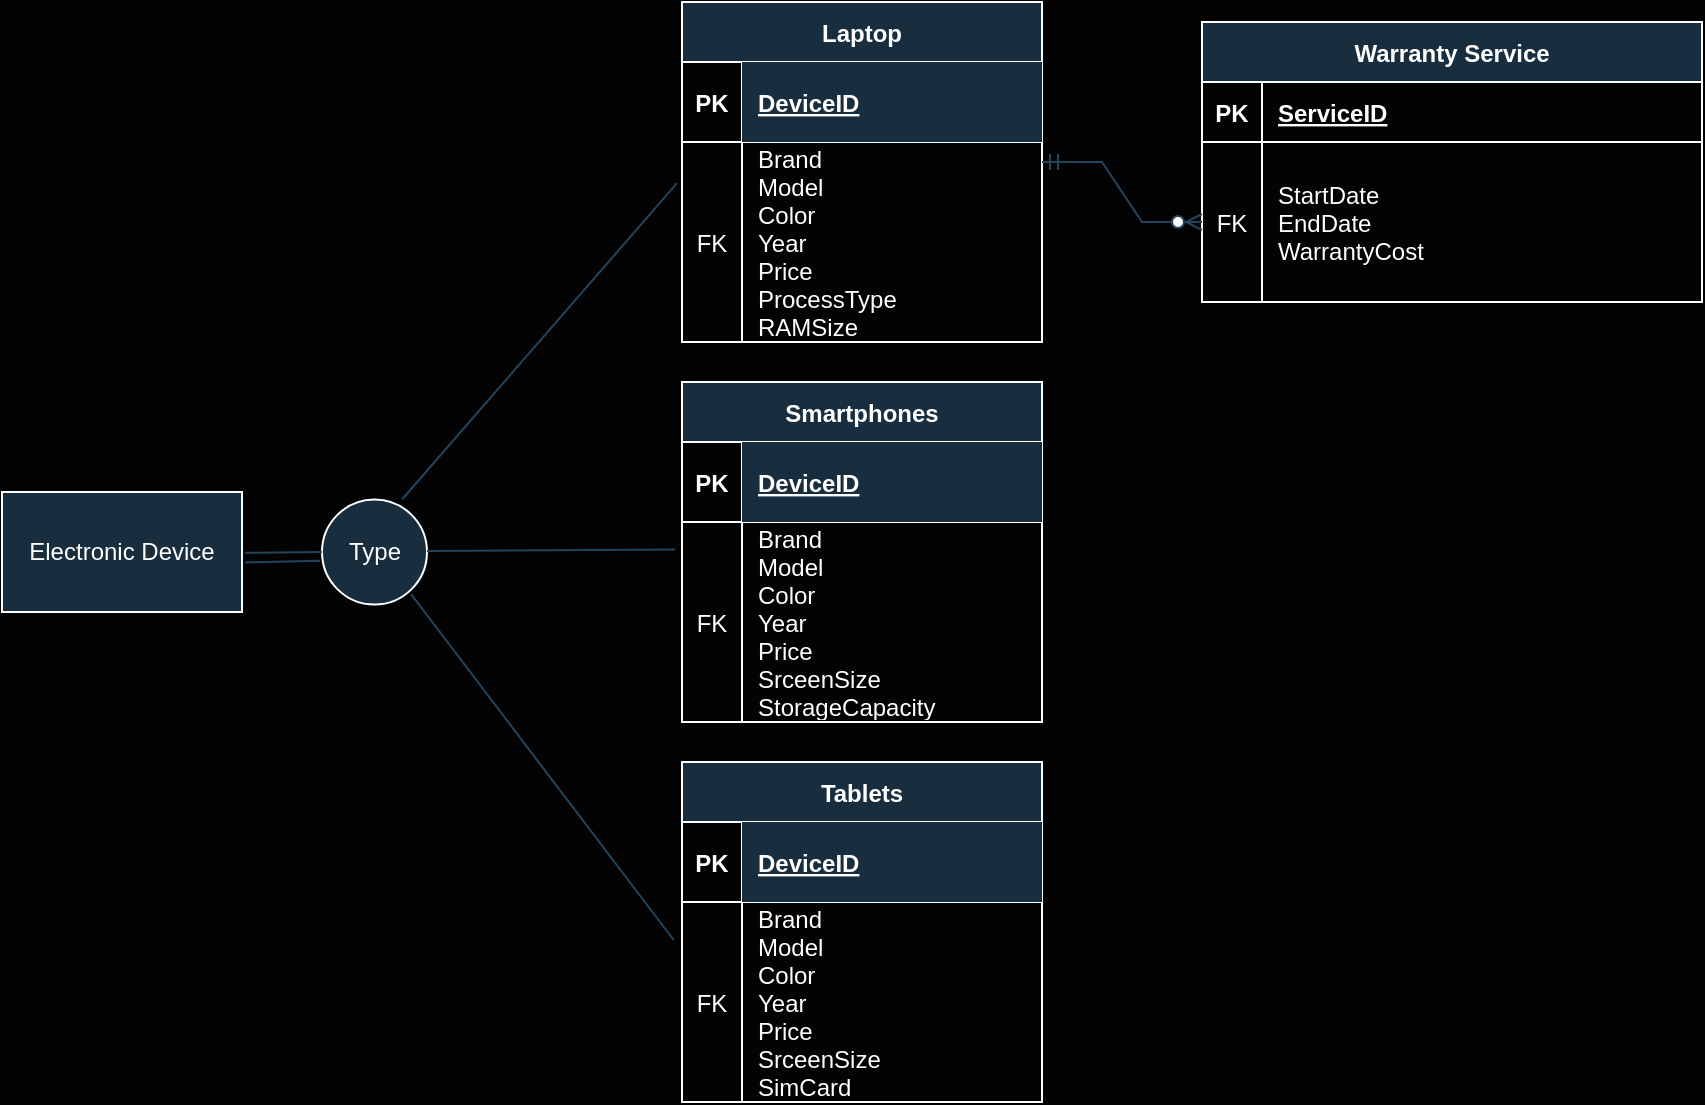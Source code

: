 <mxfile version="22.1.11" type="github">
  <diagram id="R2lEEEUBdFMjLlhIrx00" name="Page-1">
    <mxGraphModel dx="2160" dy="801" grid="0" gridSize="1" guides="0" tooltips="1" connect="0" arrows="1" fold="1" page="1" pageScale="1" pageWidth="850" pageHeight="1100" background="#030303" math="0" shadow="0" extFonts="Permanent Marker^https://fonts.googleapis.com/css?family=Permanent+Marker">
      <root>
        <mxCell id="0" />
        <mxCell id="1" parent="0" />
        <mxCell id="C-vyLk0tnHw3VtMMgP7b-2" value="Warranty Service" style="shape=table;startSize=30;container=1;collapsible=1;childLayout=tableLayout;fixedRows=1;rowLines=0;fontStyle=1;align=center;resizeLast=1;labelBackgroundColor=none;fillColor=#182E3E;strokeColor=#FFFFFF;fontColor=#FFFFFF;" parent="1" vertex="1">
          <mxGeometry x="330" y="130" width="250" height="140" as="geometry" />
        </mxCell>
        <mxCell id="C-vyLk0tnHw3VtMMgP7b-3" value="" style="shape=partialRectangle;collapsible=0;dropTarget=0;pointerEvents=0;fillColor=none;points=[[0,0.5],[1,0.5]];portConstraint=eastwest;top=0;left=0;right=0;bottom=1;labelBackgroundColor=none;strokeColor=#FFFFFF;fontColor=#FFFFFF;" parent="C-vyLk0tnHw3VtMMgP7b-2" vertex="1">
          <mxGeometry y="30" width="250" height="30" as="geometry" />
        </mxCell>
        <mxCell id="C-vyLk0tnHw3VtMMgP7b-4" value="PK" style="shape=partialRectangle;overflow=hidden;connectable=0;fillColor=none;top=0;left=0;bottom=0;right=0;fontStyle=1;labelBackgroundColor=none;strokeColor=#FFFFFF;fontColor=#FFFFFF;" parent="C-vyLk0tnHw3VtMMgP7b-3" vertex="1">
          <mxGeometry width="30" height="30" as="geometry">
            <mxRectangle width="30" height="30" as="alternateBounds" />
          </mxGeometry>
        </mxCell>
        <mxCell id="C-vyLk0tnHw3VtMMgP7b-5" value="ServiceID" style="shape=partialRectangle;overflow=hidden;connectable=0;fillColor=none;top=0;left=0;bottom=0;right=0;align=left;spacingLeft=6;fontStyle=5;labelBackgroundColor=none;strokeColor=#FFFFFF;fontColor=#FFFFFF;" parent="C-vyLk0tnHw3VtMMgP7b-3" vertex="1">
          <mxGeometry x="30" width="220" height="30" as="geometry">
            <mxRectangle width="220" height="30" as="alternateBounds" />
          </mxGeometry>
        </mxCell>
        <mxCell id="C-vyLk0tnHw3VtMMgP7b-6" value="" style="shape=partialRectangle;collapsible=0;dropTarget=0;pointerEvents=0;fillColor=none;points=[[0,0.5],[1,0.5]];portConstraint=eastwest;top=0;left=0;right=0;bottom=0;labelBackgroundColor=none;strokeColor=#FFFFFF;fontColor=#FFFFFF;" parent="C-vyLk0tnHw3VtMMgP7b-2" vertex="1">
          <mxGeometry y="60" width="250" height="80" as="geometry" />
        </mxCell>
        <mxCell id="C-vyLk0tnHw3VtMMgP7b-7" value="FK" style="shape=partialRectangle;overflow=hidden;connectable=0;fillColor=none;top=0;left=0;bottom=0;right=0;labelBackgroundColor=none;strokeColor=#FFFFFF;fontColor=#FFFFFF;" parent="C-vyLk0tnHw3VtMMgP7b-6" vertex="1">
          <mxGeometry width="30" height="80" as="geometry">
            <mxRectangle width="30" height="80" as="alternateBounds" />
          </mxGeometry>
        </mxCell>
        <mxCell id="C-vyLk0tnHw3VtMMgP7b-8" value="StartDate&#xa;EndDate&#xa;WarrantyCost" style="shape=partialRectangle;overflow=hidden;connectable=0;fillColor=none;top=0;left=0;bottom=0;right=0;align=left;spacingLeft=6;labelBackgroundColor=none;strokeColor=#FFFFFF;fontColor=#FFFFFF;" parent="C-vyLk0tnHw3VtMMgP7b-6" vertex="1">
          <mxGeometry x="30" width="220" height="80" as="geometry">
            <mxRectangle width="220" height="80" as="alternateBounds" />
          </mxGeometry>
        </mxCell>
        <mxCell id="C-vyLk0tnHw3VtMMgP7b-23" value="Laptop" style="shape=table;startSize=30;container=1;collapsible=1;childLayout=tableLayout;fixedRows=1;rowLines=0;fontStyle=1;align=center;resizeLast=1;fillColor=#182E3E;fontColor=#FFFFFF;labelBackgroundColor=none;strokeColor=#FFFFFF;" parent="1" vertex="1">
          <mxGeometry x="70" y="120" width="180" height="170" as="geometry" />
        </mxCell>
        <mxCell id="C-vyLk0tnHw3VtMMgP7b-24" value="" style="shape=partialRectangle;collapsible=0;dropTarget=0;pointerEvents=0;fillColor=none;points=[[0,0.5],[1,0.5]];portConstraint=eastwest;top=0;left=0;right=0;bottom=1;labelBackgroundColor=none;strokeColor=#FFFFFF;fontColor=#FFFFFF;" parent="C-vyLk0tnHw3VtMMgP7b-23" vertex="1">
          <mxGeometry y="30" width="180" height="40" as="geometry" />
        </mxCell>
        <mxCell id="C-vyLk0tnHw3VtMMgP7b-25" value="PK" style="shape=partialRectangle;overflow=hidden;connectable=0;fillColor=none;top=0;left=0;bottom=0;right=0;fontStyle=1;labelBackgroundColor=none;strokeColor=#FFFFFF;fontColor=#FFFFFF;" parent="C-vyLk0tnHw3VtMMgP7b-24" vertex="1">
          <mxGeometry width="30" height="40" as="geometry">
            <mxRectangle width="30" height="40" as="alternateBounds" />
          </mxGeometry>
        </mxCell>
        <mxCell id="C-vyLk0tnHw3VtMMgP7b-26" value="DeviceID" style="shape=partialRectangle;overflow=hidden;connectable=0;fillColor=#182E3E;top=0;left=0;bottom=0;right=0;align=left;spacingLeft=6;fontStyle=5;labelBackgroundColor=none;strokeColor=#FFFFFF;fontColor=#FFFFFF;" parent="C-vyLk0tnHw3VtMMgP7b-24" vertex="1">
          <mxGeometry x="30" width="150" height="40" as="geometry">
            <mxRectangle width="150" height="40" as="alternateBounds" />
          </mxGeometry>
        </mxCell>
        <mxCell id="C-vyLk0tnHw3VtMMgP7b-27" value="" style="shape=partialRectangle;collapsible=0;dropTarget=0;pointerEvents=0;fillColor=none;points=[[0,0.5],[1,0.5]];portConstraint=eastwest;top=0;left=0;right=0;bottom=0;labelBackgroundColor=none;strokeColor=#FFFFFF;fontColor=#FFFFFF;" parent="C-vyLk0tnHw3VtMMgP7b-23" vertex="1">
          <mxGeometry y="70" width="180" height="100" as="geometry" />
        </mxCell>
        <mxCell id="C-vyLk0tnHw3VtMMgP7b-28" value="FK" style="shape=partialRectangle;overflow=hidden;connectable=0;fillColor=none;top=0;left=0;bottom=0;right=0;labelBackgroundColor=none;strokeColor=#FFFFFF;fontColor=#FFFFFF;" parent="C-vyLk0tnHw3VtMMgP7b-27" vertex="1">
          <mxGeometry width="30" height="100" as="geometry">
            <mxRectangle width="30" height="100" as="alternateBounds" />
          </mxGeometry>
        </mxCell>
        <mxCell id="C-vyLk0tnHw3VtMMgP7b-29" value="Brand&#xa;Model&#xa;Color&#xa;Year&#xa;Price&#xa;ProcessType&#xa;RAMSize&#xa;" style="shape=partialRectangle;overflow=hidden;connectable=0;fillColor=none;top=0;left=0;bottom=0;right=0;align=left;spacingLeft=6;labelBackgroundColor=none;strokeColor=#FFFFFF;fontColor=#FFFFFF;" parent="C-vyLk0tnHw3VtMMgP7b-27" vertex="1">
          <mxGeometry x="30" width="150" height="100" as="geometry">
            <mxRectangle width="150" height="100" as="alternateBounds" />
          </mxGeometry>
        </mxCell>
        <mxCell id="kAKSx6He3NFvAquy31Vt-19" value="Smartphones" style="shape=table;startSize=30;container=1;collapsible=1;childLayout=tableLayout;fixedRows=1;rowLines=0;fontStyle=1;align=center;resizeLast=1;fillColor=#182E3E;fontColor=#FFFFFF;labelBackgroundColor=none;strokeColor=#FFFFFF;" vertex="1" parent="1">
          <mxGeometry x="70" y="310" width="180" height="170" as="geometry" />
        </mxCell>
        <mxCell id="kAKSx6He3NFvAquy31Vt-20" value="" style="shape=partialRectangle;collapsible=0;dropTarget=0;pointerEvents=0;fillColor=none;points=[[0,0.5],[1,0.5]];portConstraint=eastwest;top=0;left=0;right=0;bottom=1;labelBackgroundColor=none;strokeColor=#FFFFFF;fontColor=#FFFFFF;" vertex="1" parent="kAKSx6He3NFvAquy31Vt-19">
          <mxGeometry y="30" width="180" height="40" as="geometry" />
        </mxCell>
        <mxCell id="kAKSx6He3NFvAquy31Vt-21" value="PK" style="shape=partialRectangle;overflow=hidden;connectable=0;fillColor=none;top=0;left=0;bottom=0;right=0;fontStyle=1;labelBackgroundColor=none;strokeColor=#FFFFFF;fontColor=#FFFFFF;" vertex="1" parent="kAKSx6He3NFvAquy31Vt-20">
          <mxGeometry width="30" height="40" as="geometry">
            <mxRectangle width="30" height="40" as="alternateBounds" />
          </mxGeometry>
        </mxCell>
        <mxCell id="kAKSx6He3NFvAquy31Vt-22" value="DeviceID" style="shape=partialRectangle;overflow=hidden;connectable=0;fillColor=#182E3E;top=0;left=0;bottom=0;right=0;align=left;spacingLeft=6;fontStyle=5;labelBackgroundColor=none;strokeColor=#FFFFFF;fontColor=#FFFFFF;" vertex="1" parent="kAKSx6He3NFvAquy31Vt-20">
          <mxGeometry x="30" width="150" height="40" as="geometry">
            <mxRectangle width="150" height="40" as="alternateBounds" />
          </mxGeometry>
        </mxCell>
        <mxCell id="kAKSx6He3NFvAquy31Vt-23" value="" style="shape=partialRectangle;collapsible=0;dropTarget=0;pointerEvents=0;fillColor=none;points=[[0,0.5],[1,0.5]];portConstraint=eastwest;top=0;left=0;right=0;bottom=0;labelBackgroundColor=none;strokeColor=#FFFFFF;fontColor=#FFFFFF;" vertex="1" parent="kAKSx6He3NFvAquy31Vt-19">
          <mxGeometry y="70" width="180" height="100" as="geometry" />
        </mxCell>
        <mxCell id="kAKSx6He3NFvAquy31Vt-24" value="FK" style="shape=partialRectangle;overflow=hidden;connectable=0;fillColor=none;top=0;left=0;bottom=0;right=0;labelBackgroundColor=none;strokeColor=#FFFFFF;fontColor=#FFFFFF;" vertex="1" parent="kAKSx6He3NFvAquy31Vt-23">
          <mxGeometry width="30" height="100" as="geometry">
            <mxRectangle width="30" height="100" as="alternateBounds" />
          </mxGeometry>
        </mxCell>
        <mxCell id="kAKSx6He3NFvAquy31Vt-25" value="Brand&#xa;Model&#xa;Color&#xa;Year&#xa;Price&#xa;SrceenSize&#xa;StorageCapacity" style="shape=partialRectangle;overflow=hidden;connectable=0;fillColor=none;top=0;left=0;bottom=0;right=0;align=left;spacingLeft=6;labelBackgroundColor=none;strokeColor=#FFFFFF;fontColor=#FFFFFF;" vertex="1" parent="kAKSx6He3NFvAquy31Vt-23">
          <mxGeometry x="30" width="150" height="100" as="geometry">
            <mxRectangle width="150" height="100" as="alternateBounds" />
          </mxGeometry>
        </mxCell>
        <mxCell id="kAKSx6He3NFvAquy31Vt-26" value="Tablets" style="shape=table;startSize=30;container=1;collapsible=1;childLayout=tableLayout;fixedRows=1;rowLines=0;fontStyle=1;align=center;resizeLast=1;fillColor=#182E3E;fontColor=#FFFFFF;labelBackgroundColor=none;strokeColor=#FFFFFF;" vertex="1" parent="1">
          <mxGeometry x="70" y="500" width="180" height="170" as="geometry" />
        </mxCell>
        <mxCell id="kAKSx6He3NFvAquy31Vt-27" value="" style="shape=partialRectangle;collapsible=0;dropTarget=0;pointerEvents=0;fillColor=none;points=[[0,0.5],[1,0.5]];portConstraint=eastwest;top=0;left=0;right=0;bottom=1;labelBackgroundColor=none;strokeColor=#FFFFFF;fontColor=#FFFFFF;" vertex="1" parent="kAKSx6He3NFvAquy31Vt-26">
          <mxGeometry y="30" width="180" height="40" as="geometry" />
        </mxCell>
        <mxCell id="kAKSx6He3NFvAquy31Vt-28" value="PK" style="shape=partialRectangle;overflow=hidden;connectable=0;fillColor=none;top=0;left=0;bottom=0;right=0;fontStyle=1;labelBackgroundColor=none;strokeColor=#FFFFFF;fontColor=#FFFFFF;" vertex="1" parent="kAKSx6He3NFvAquy31Vt-27">
          <mxGeometry width="30" height="40" as="geometry">
            <mxRectangle width="30" height="40" as="alternateBounds" />
          </mxGeometry>
        </mxCell>
        <mxCell id="kAKSx6He3NFvAquy31Vt-29" value="DeviceID" style="shape=partialRectangle;overflow=hidden;connectable=0;fillColor=#182E3E;top=0;left=0;bottom=0;right=0;align=left;spacingLeft=6;fontStyle=5;labelBackgroundColor=none;strokeColor=#FFFFFF;fontColor=#FFFFFF;" vertex="1" parent="kAKSx6He3NFvAquy31Vt-27">
          <mxGeometry x="30" width="150" height="40" as="geometry">
            <mxRectangle width="150" height="40" as="alternateBounds" />
          </mxGeometry>
        </mxCell>
        <mxCell id="kAKSx6He3NFvAquy31Vt-30" value="" style="shape=partialRectangle;collapsible=0;dropTarget=0;pointerEvents=0;fillColor=none;points=[[0,0.5],[1,0.5]];portConstraint=eastwest;top=0;left=0;right=0;bottom=0;labelBackgroundColor=none;strokeColor=#FFFFFF;fontColor=#FFFFFF;" vertex="1" parent="kAKSx6He3NFvAquy31Vt-26">
          <mxGeometry y="70" width="180" height="100" as="geometry" />
        </mxCell>
        <mxCell id="kAKSx6He3NFvAquy31Vt-31" value="FK" style="shape=partialRectangle;overflow=hidden;connectable=0;fillColor=none;top=0;left=0;bottom=0;right=0;labelBackgroundColor=none;strokeColor=#FFFFFF;fontColor=#FFFFFF;" vertex="1" parent="kAKSx6He3NFvAquy31Vt-30">
          <mxGeometry width="30" height="100" as="geometry">
            <mxRectangle width="30" height="100" as="alternateBounds" />
          </mxGeometry>
        </mxCell>
        <mxCell id="kAKSx6He3NFvAquy31Vt-32" value="Brand&#xa;Model&#xa;Color&#xa;Year&#xa;Price&#xa;SrceenSize&#xa;SimCard" style="shape=partialRectangle;overflow=hidden;connectable=0;fillColor=none;top=0;left=0;bottom=0;right=0;align=left;spacingLeft=6;labelBackgroundColor=none;strokeColor=#FFFFFF;fontColor=#FFFFFF;" vertex="1" parent="kAKSx6He3NFvAquy31Vt-30">
          <mxGeometry x="30" width="150" height="100" as="geometry">
            <mxRectangle width="150" height="100" as="alternateBounds" />
          </mxGeometry>
        </mxCell>
        <mxCell id="kAKSx6He3NFvAquy31Vt-33" value="Electronic Device" style="rounded=0;whiteSpace=wrap;html=1;strokeColor=#FFFFFF;fontColor=#FFFFFF;fillColor=#182E3E;" vertex="1" parent="1">
          <mxGeometry x="-270" y="365" width="120" height="60" as="geometry" />
        </mxCell>
        <mxCell id="kAKSx6He3NFvAquy31Vt-35" value="Type" style="ellipse;whiteSpace=wrap;html=1;aspect=fixed;strokeColor=#FFFFFF;fontColor=#FFFFFF;fillColor=#182E3E;" vertex="1" parent="1">
          <mxGeometry x="-110" y="368.75" width="52.5" height="52.5" as="geometry" />
        </mxCell>
        <mxCell id="kAKSx6He3NFvAquy31Vt-36" value="" style="endArrow=none;html=1;rounded=0;strokeColor=#23445D;exitX=1.012;exitY=0.587;exitDx=0;exitDy=0;exitPerimeter=0;entryX=-0.019;entryY=0.584;entryDx=0;entryDy=0;entryPerimeter=0;" edge="1" parent="1" source="kAKSx6He3NFvAquy31Vt-33" target="kAKSx6He3NFvAquy31Vt-35">
          <mxGeometry width="50" height="50" relative="1" as="geometry">
            <mxPoint x="-30" y="460" as="sourcePoint" />
            <mxPoint x="20" y="410" as="targetPoint" />
          </mxGeometry>
        </mxCell>
        <mxCell id="kAKSx6He3NFvAquy31Vt-37" value="" style="endArrow=none;html=1;rounded=0;strokeColor=#23445D;exitX=1.012;exitY=0.507;exitDx=0;exitDy=0;exitPerimeter=0;" edge="1" parent="1" source="kAKSx6He3NFvAquy31Vt-33" target="kAKSx6He3NFvAquy31Vt-35">
          <mxGeometry width="50" height="50" relative="1" as="geometry">
            <mxPoint x="-170" y="400" as="sourcePoint" />
            <mxPoint x="-120" y="350" as="targetPoint" />
          </mxGeometry>
        </mxCell>
        <mxCell id="kAKSx6He3NFvAquy31Vt-38" value="" style="endArrow=none;html=1;rounded=0;strokeColor=#23445D;entryX=-0.014;entryY=0.206;entryDx=0;entryDy=0;entryPerimeter=0;" edge="1" parent="1" target="C-vyLk0tnHw3VtMMgP7b-27">
          <mxGeometry width="50" height="50" relative="1" as="geometry">
            <mxPoint x="-70" y="368.75" as="sourcePoint" />
            <mxPoint x="-20" y="318.75" as="targetPoint" />
          </mxGeometry>
        </mxCell>
        <mxCell id="kAKSx6He3NFvAquy31Vt-39" value="" style="endArrow=none;html=1;rounded=0;strokeColor=#23445D;entryX=-0.019;entryY=0.138;entryDx=0;entryDy=0;entryPerimeter=0;" edge="1" parent="1" target="kAKSx6He3NFvAquy31Vt-23">
          <mxGeometry width="50" height="50" relative="1" as="geometry">
            <mxPoint x="-57.5" y="394.5" as="sourcePoint" />
            <mxPoint x="60" y="395" as="targetPoint" />
          </mxGeometry>
        </mxCell>
        <mxCell id="kAKSx6He3NFvAquy31Vt-40" value="" style="endArrow=none;html=1;rounded=0;strokeColor=#23445D;entryX=-0.023;entryY=0.19;entryDx=0;entryDy=0;entryPerimeter=0;exitX=0.85;exitY=0.904;exitDx=0;exitDy=0;exitPerimeter=0;" edge="1" parent="1" source="kAKSx6He3NFvAquy31Vt-35" target="kAKSx6He3NFvAquy31Vt-30">
          <mxGeometry width="50" height="50" relative="1" as="geometry">
            <mxPoint x="-30" y="460" as="sourcePoint" />
            <mxPoint x="20" y="410" as="targetPoint" />
          </mxGeometry>
        </mxCell>
        <mxCell id="kAKSx6He3NFvAquy31Vt-41" value="" style="edgeStyle=entityRelationEdgeStyle;fontSize=12;html=1;endArrow=ERzeroToMany;startArrow=ERmandOne;rounded=0;strokeColor=#23445D;" edge="1" parent="1" target="C-vyLk0tnHw3VtMMgP7b-6">
          <mxGeometry width="100" height="100" relative="1" as="geometry">
            <mxPoint x="250" y="200" as="sourcePoint" />
            <mxPoint x="350" y="100" as="targetPoint" />
          </mxGeometry>
        </mxCell>
      </root>
    </mxGraphModel>
  </diagram>
</mxfile>

